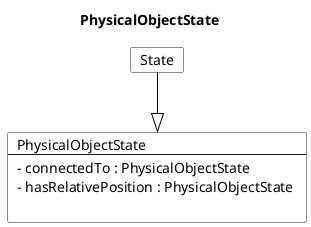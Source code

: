 @startuml
Title PhysicalObjectState 

Card PhysicalObjectState #fff [
PhysicalObjectState
----
- connectedTo : PhysicalObjectState 
- hasRelativePosition : PhysicalObjectState 

]
Card State #fff [
State
]
State --|> PhysicalObjectState  #000 
@enduml